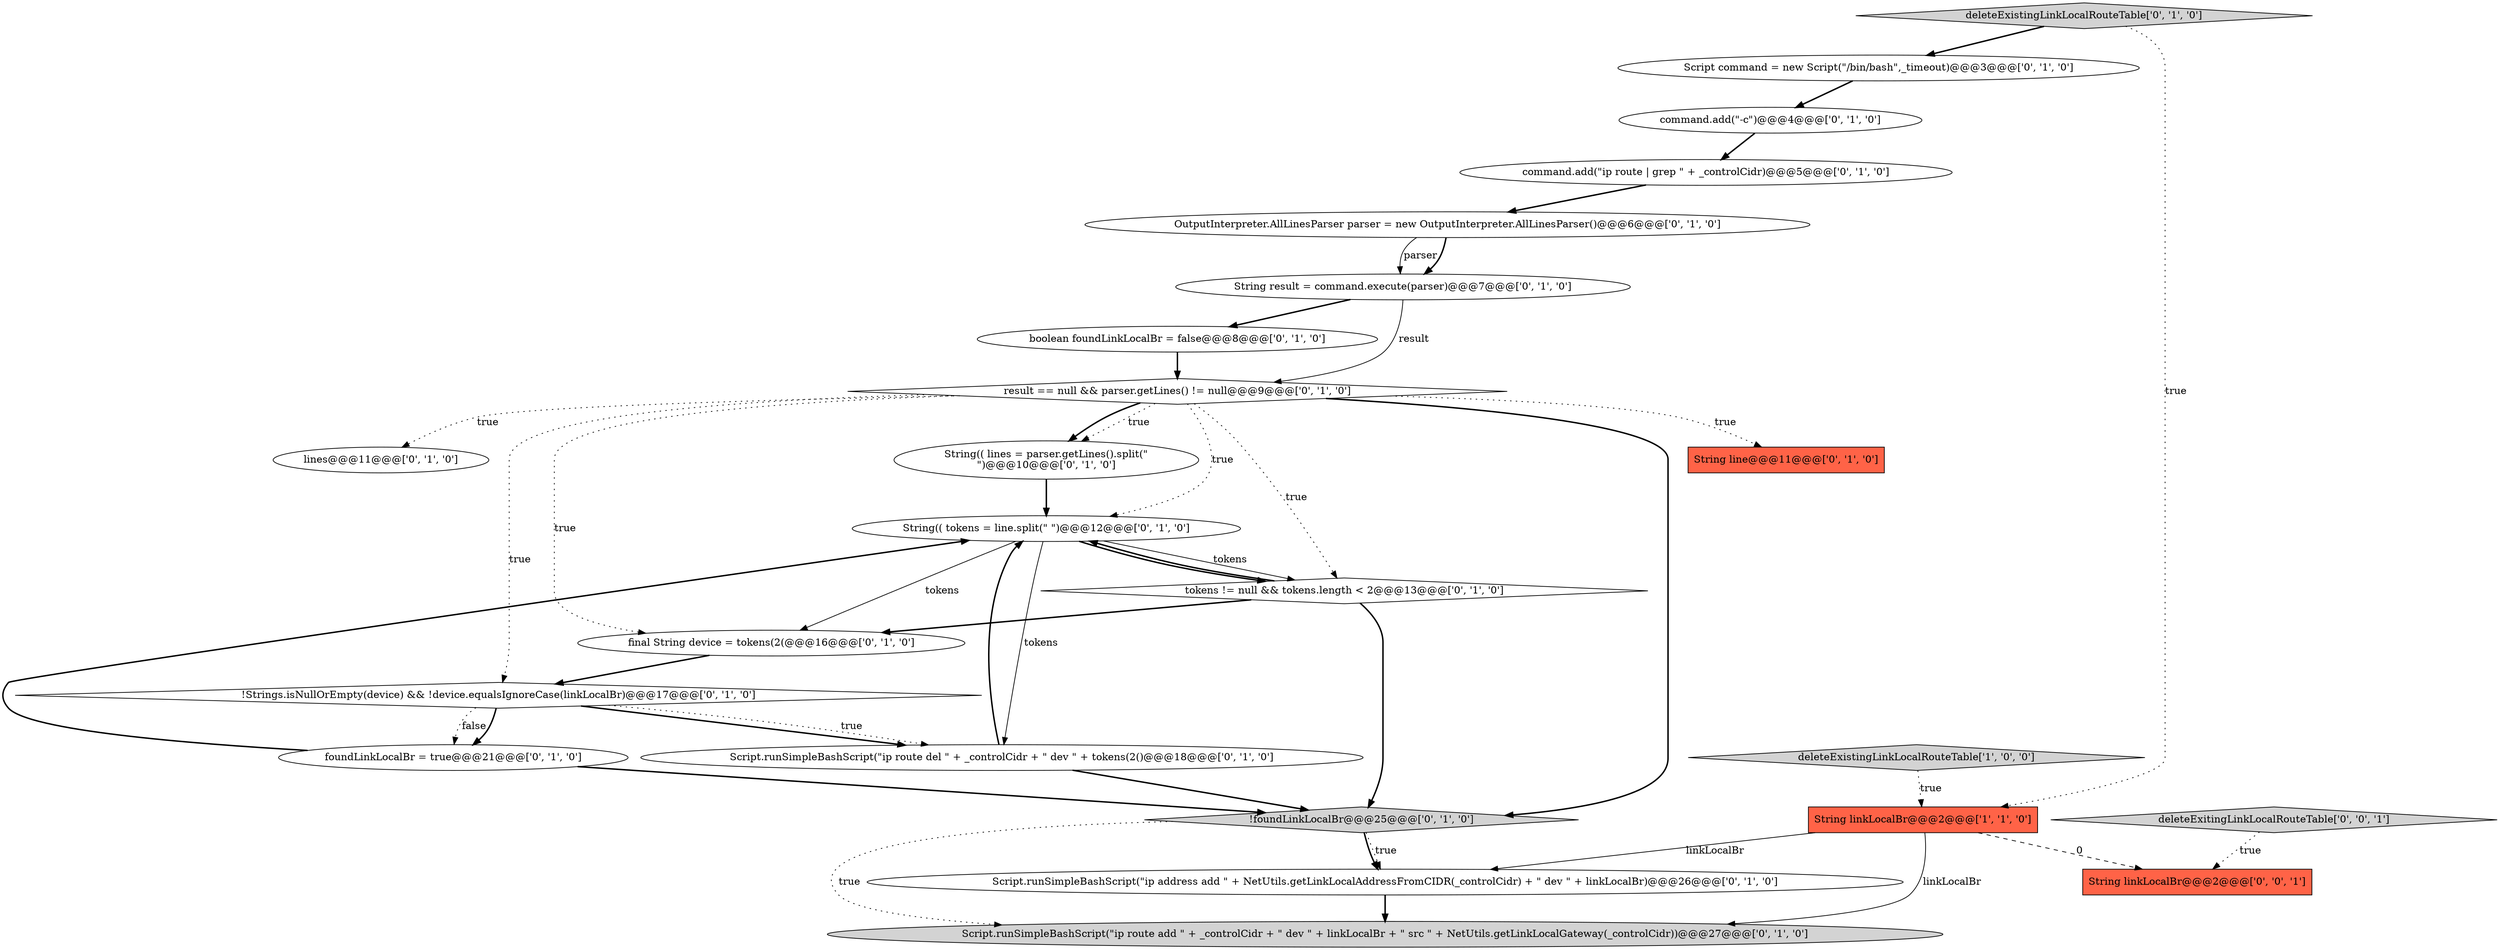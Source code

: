 digraph {
15 [style = filled, label = "lines@@@11@@@['0', '1', '0']", fillcolor = white, shape = ellipse image = "AAA0AAABBB2BBB"];
6 [style = filled, label = "deleteExistingLinkLocalRouteTable['0', '1', '0']", fillcolor = lightgray, shape = diamond image = "AAA0AAABBB2BBB"];
14 [style = filled, label = "foundLinkLocalBr = true@@@21@@@['0', '1', '0']", fillcolor = white, shape = ellipse image = "AAA0AAABBB2BBB"];
12 [style = filled, label = "result == null && parser.getLines() != null@@@9@@@['0', '1', '0']", fillcolor = white, shape = diamond image = "AAA0AAABBB2BBB"];
1 [style = filled, label = "String linkLocalBr@@@2@@@['1', '1', '0']", fillcolor = tomato, shape = box image = "AAA0AAABBB1BBB"];
16 [style = filled, label = "Script command = new Script(\"/bin/bash\",_timeout)@@@3@@@['0', '1', '0']", fillcolor = white, shape = ellipse image = "AAA0AAABBB2BBB"];
8 [style = filled, label = "boolean foundLinkLocalBr = false@@@8@@@['0', '1', '0']", fillcolor = white, shape = ellipse image = "AAA0AAABBB2BBB"];
22 [style = filled, label = "deleteExitingLinkLocalRouteTable['0', '0', '1']", fillcolor = lightgray, shape = diamond image = "AAA0AAABBB3BBB"];
19 [style = filled, label = "String(( lines = parser.getLines().split(\"\n\")@@@10@@@['0', '1', '0']", fillcolor = white, shape = ellipse image = "AAA0AAABBB2BBB"];
10 [style = filled, label = "!Strings.isNullOrEmpty(device) && !device.equalsIgnoreCase(linkLocalBr)@@@17@@@['0', '1', '0']", fillcolor = white, shape = diamond image = "AAA0AAABBB2BBB"];
9 [style = filled, label = "String result = command.execute(parser)@@@7@@@['0', '1', '0']", fillcolor = white, shape = ellipse image = "AAA0AAABBB2BBB"];
11 [style = filled, label = "Script.runSimpleBashScript(\"ip route add \" + _controlCidr + \" dev \" + linkLocalBr + \" src \" + NetUtils.getLinkLocalGateway(_controlCidr))@@@27@@@['0', '1', '0']", fillcolor = lightgray, shape = ellipse image = "AAA1AAABBB2BBB"];
3 [style = filled, label = "OutputInterpreter.AllLinesParser parser = new OutputInterpreter.AllLinesParser()@@@6@@@['0', '1', '0']", fillcolor = white, shape = ellipse image = "AAA0AAABBB2BBB"];
18 [style = filled, label = "tokens != null && tokens.length < 2@@@13@@@['0', '1', '0']", fillcolor = white, shape = diamond image = "AAA0AAABBB2BBB"];
23 [style = filled, label = "String linkLocalBr@@@2@@@['0', '0', '1']", fillcolor = tomato, shape = box image = "AAA0AAABBB3BBB"];
17 [style = filled, label = "Script.runSimpleBashScript(\"ip route del \" + _controlCidr + \" dev \" + tokens(2()@@@18@@@['0', '1', '0']", fillcolor = white, shape = ellipse image = "AAA1AAABBB2BBB"];
0 [style = filled, label = "deleteExistingLinkLocalRouteTable['1', '0', '0']", fillcolor = lightgray, shape = diamond image = "AAA0AAABBB1BBB"];
5 [style = filled, label = "command.add(\"ip route | grep \" + _controlCidr)@@@5@@@['0', '1', '0']", fillcolor = white, shape = ellipse image = "AAA1AAABBB2BBB"];
21 [style = filled, label = "final String device = tokens(2(@@@16@@@['0', '1', '0']", fillcolor = white, shape = ellipse image = "AAA0AAABBB2BBB"];
4 [style = filled, label = "String line@@@11@@@['0', '1', '0']", fillcolor = tomato, shape = box image = "AAA0AAABBB2BBB"];
20 [style = filled, label = "String(( tokens = line.split(\" \")@@@12@@@['0', '1', '0']", fillcolor = white, shape = ellipse image = "AAA0AAABBB2BBB"];
2 [style = filled, label = "!foundLinkLocalBr@@@25@@@['0', '1', '0']", fillcolor = lightgray, shape = diamond image = "AAA0AAABBB2BBB"];
13 [style = filled, label = "Script.runSimpleBashScript(\"ip address add \" + NetUtils.getLinkLocalAddressFromCIDR(_controlCidr) + \" dev \" + linkLocalBr)@@@26@@@['0', '1', '0']", fillcolor = white, shape = ellipse image = "AAA1AAABBB2BBB"];
7 [style = filled, label = "command.add(\"-c\")@@@4@@@['0', '1', '0']", fillcolor = white, shape = ellipse image = "AAA0AAABBB2BBB"];
12->18 [style = dotted, label="true"];
12->10 [style = dotted, label="true"];
2->11 [style = dotted, label="true"];
1->23 [style = dashed, label="0"];
22->23 [style = dotted, label="true"];
0->1 [style = dotted, label="true"];
18->20 [style = bold, label=""];
8->12 [style = bold, label=""];
18->2 [style = bold, label=""];
10->17 [style = bold, label=""];
20->18 [style = solid, label="tokens"];
3->9 [style = solid, label="parser"];
2->13 [style = bold, label=""];
20->18 [style = bold, label=""];
12->2 [style = bold, label=""];
19->20 [style = bold, label=""];
12->19 [style = dotted, label="true"];
20->21 [style = solid, label="tokens"];
6->1 [style = dotted, label="true"];
12->15 [style = dotted, label="true"];
17->20 [style = bold, label=""];
12->20 [style = dotted, label="true"];
21->10 [style = bold, label=""];
6->16 [style = bold, label=""];
13->11 [style = bold, label=""];
12->4 [style = dotted, label="true"];
1->11 [style = solid, label="linkLocalBr"];
12->21 [style = dotted, label="true"];
2->13 [style = dotted, label="true"];
3->9 [style = bold, label=""];
12->19 [style = bold, label=""];
18->21 [style = bold, label=""];
7->5 [style = bold, label=""];
17->2 [style = bold, label=""];
16->7 [style = bold, label=""];
10->14 [style = dotted, label="false"];
14->2 [style = bold, label=""];
5->3 [style = bold, label=""];
1->13 [style = solid, label="linkLocalBr"];
9->8 [style = bold, label=""];
20->17 [style = solid, label="tokens"];
10->17 [style = dotted, label="true"];
10->14 [style = bold, label=""];
14->20 [style = bold, label=""];
9->12 [style = solid, label="result"];
}
